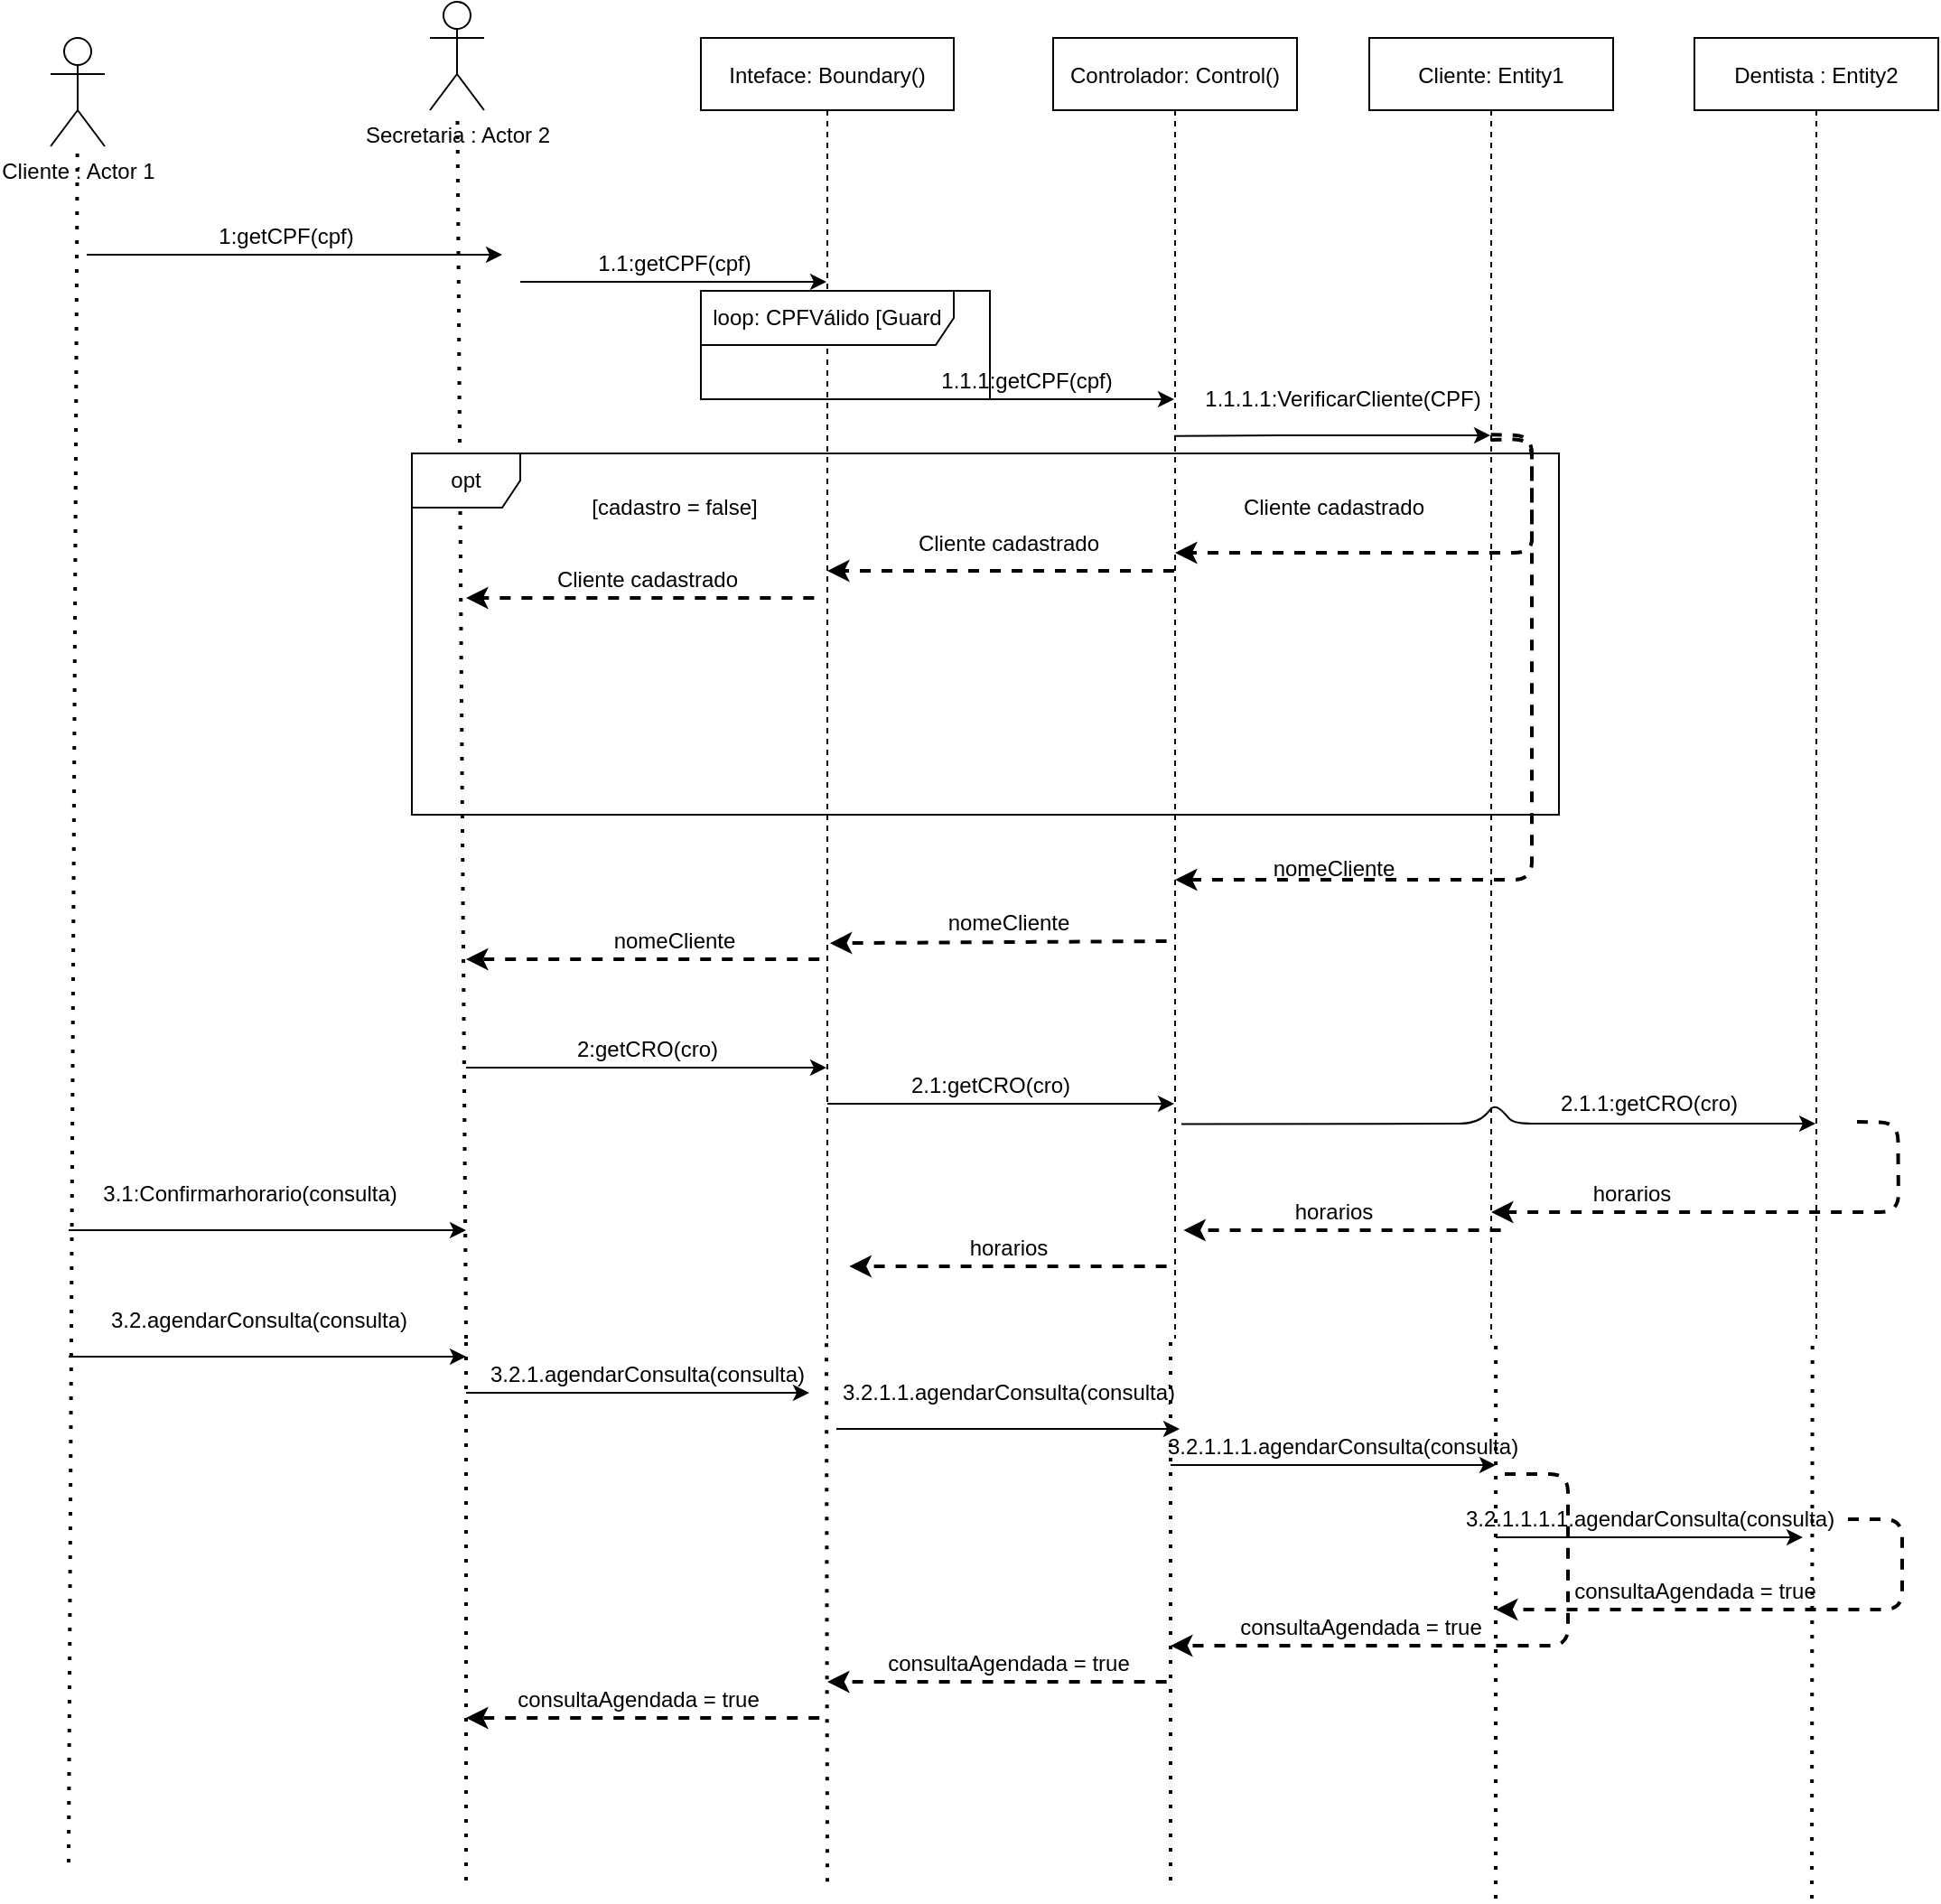 <mxfile version="13.5.9" type="github">
  <diagram id="kgpKYQtTHZ0yAKxKKP6v" name="Page-1">
    <mxGraphModel dx="2414" dy="750" grid="1" gridSize="10" guides="1" tooltips="1" connect="1" arrows="1" fold="1" page="1" pageScale="1" pageWidth="850" pageHeight="1100" math="0" shadow="0">
      <root>
        <mxCell id="0" />
        <mxCell id="1" parent="0" />
        <mxCell id="3nuBFxr9cyL0pnOWT2aG-1" value="Inteface: Boundary()" style="shape=umlLifeline;perimeter=lifelinePerimeter;container=1;collapsible=0;recursiveResize=0;rounded=0;shadow=0;strokeWidth=1;" parent="1" vertex="1">
          <mxGeometry x="130" y="80" width="140" height="720" as="geometry" />
        </mxCell>
        <mxCell id="3nuBFxr9cyL0pnOWT2aG-5" value="Controlador: Control()" style="shape=umlLifeline;perimeter=lifelinePerimeter;container=1;collapsible=0;recursiveResize=0;rounded=0;shadow=0;strokeWidth=1;" parent="1" vertex="1">
          <mxGeometry x="325" y="80" width="135" height="720" as="geometry" />
        </mxCell>
        <mxCell id="fcYiXY_xP2DARM-IJb6x-1" value="Cliente : Actor 1" style="shape=umlActor;verticalLabelPosition=bottom;verticalAlign=top;html=1;outlineConnect=0;" vertex="1" parent="1">
          <mxGeometry x="-230" y="80" width="30" height="60" as="geometry" />
        </mxCell>
        <mxCell id="fcYiXY_xP2DARM-IJb6x-5" value="Secretaria : Actor 2" style="shape=umlActor;verticalLabelPosition=bottom;verticalAlign=top;html=1;outlineConnect=0;" vertex="1" parent="1">
          <mxGeometry x="-20" y="60" width="30" height="60" as="geometry" />
        </mxCell>
        <mxCell id="fcYiXY_xP2DARM-IJb6x-8" value="Cliente: Entity1" style="shape=umlLifeline;perimeter=lifelinePerimeter;container=1;collapsible=0;recursiveResize=0;rounded=0;shadow=0;strokeWidth=1;" vertex="1" parent="1">
          <mxGeometry x="500" y="80" width="135" height="720" as="geometry" />
        </mxCell>
        <mxCell id="fcYiXY_xP2DARM-IJb6x-10" value="Dentista : Entity2" style="shape=umlLifeline;perimeter=lifelinePerimeter;container=1;collapsible=0;recursiveResize=0;rounded=0;shadow=0;strokeWidth=1;" vertex="1" parent="1">
          <mxGeometry x="680" y="80" width="135" height="720" as="geometry" />
        </mxCell>
        <mxCell id="fcYiXY_xP2DARM-IJb6x-14" value="" style="endArrow=none;dashed=1;html=1;dashPattern=1 3;strokeWidth=2;" edge="1" parent="1" target="fcYiXY_xP2DARM-IJb6x-5">
          <mxGeometry width="50" height="50" relative="1" as="geometry">
            <mxPoint y="800" as="sourcePoint" />
            <mxPoint x="60" y="210" as="targetPoint" />
          </mxGeometry>
        </mxCell>
        <mxCell id="fcYiXY_xP2DARM-IJb6x-15" value="" style="endArrow=none;dashed=1;html=1;dashPattern=1 3;strokeWidth=2;" edge="1" parent="1" target="fcYiXY_xP2DARM-IJb6x-1">
          <mxGeometry width="50" height="50" relative="1" as="geometry">
            <mxPoint x="-220" y="1090" as="sourcePoint" />
            <mxPoint x="60" y="210" as="targetPoint" />
          </mxGeometry>
        </mxCell>
        <mxCell id="fcYiXY_xP2DARM-IJb6x-16" value="" style="endArrow=classic;html=1;" edge="1" parent="1">
          <mxGeometry width="50" height="50" relative="1" as="geometry">
            <mxPoint x="-210" y="200" as="sourcePoint" />
            <mxPoint x="20" y="200" as="targetPoint" />
          </mxGeometry>
        </mxCell>
        <mxCell id="fcYiXY_xP2DARM-IJb6x-17" value="1:getCPF(cpf)" style="text;html=1;align=center;verticalAlign=middle;resizable=0;points=[];autosize=1;" vertex="1" parent="1">
          <mxGeometry x="-145" y="180" width="90" height="20" as="geometry" />
        </mxCell>
        <mxCell id="fcYiXY_xP2DARM-IJb6x-19" value="1.1:getCPF&lt;span style=&quot;text-align: left&quot;&gt;(cpf)&lt;/span&gt;" style="text;html=1;align=center;verticalAlign=middle;resizable=0;points=[];autosize=1;spacing=6;" vertex="1" parent="1">
          <mxGeometry x="60" y="190" width="110" height="30" as="geometry" />
        </mxCell>
        <mxCell id="fcYiXY_xP2DARM-IJb6x-20" value="" style="endArrow=classic;html=1;" edge="1" parent="1" target="3nuBFxr9cyL0pnOWT2aG-1">
          <mxGeometry width="50" height="50" relative="1" as="geometry">
            <mxPoint x="30" y="215" as="sourcePoint" />
            <mxPoint x="203.36" y="216.8" as="targetPoint" />
          </mxGeometry>
        </mxCell>
        <mxCell id="fcYiXY_xP2DARM-IJb6x-21" value="loop: CPFVálido [Guard" style="shape=umlFrame;whiteSpace=wrap;html=1;width=140;height=30;" vertex="1" parent="1">
          <mxGeometry x="130" y="220" width="160" height="60" as="geometry" />
        </mxCell>
        <mxCell id="fcYiXY_xP2DARM-IJb6x-22" value="" style="endArrow=classic;html=1;exitX=0.913;exitY=1;exitDx=0;exitDy=0;exitPerimeter=0;" edge="1" parent="1" source="fcYiXY_xP2DARM-IJb6x-21">
          <mxGeometry width="50" height="50" relative="1" as="geometry">
            <mxPoint x="150" y="270" as="sourcePoint" />
            <mxPoint x="392" y="280" as="targetPoint" />
          </mxGeometry>
        </mxCell>
        <mxCell id="fcYiXY_xP2DARM-IJb6x-23" value="1.1.1:getCPF(cpf)" style="text;html=1;align=center;verticalAlign=middle;resizable=0;points=[];autosize=1;" vertex="1" parent="1">
          <mxGeometry x="255" y="260" width="110" height="20" as="geometry" />
        </mxCell>
        <mxCell id="fcYiXY_xP2DARM-IJb6x-24" value="" style="endArrow=classic;html=1;exitX=0.496;exitY=0.306;exitDx=0;exitDy=0;exitPerimeter=0;" edge="1" parent="1" source="3nuBFxr9cyL0pnOWT2aG-5" target="fcYiXY_xP2DARM-IJb6x-8">
          <mxGeometry width="50" height="50" relative="1" as="geometry">
            <mxPoint x="360" y="270" as="sourcePoint" />
            <mxPoint x="410" y="220" as="targetPoint" />
            <Array as="points">
              <mxPoint x="460" y="300" />
            </Array>
          </mxGeometry>
        </mxCell>
        <mxCell id="fcYiXY_xP2DARM-IJb6x-25" value="1.1.1.1:VerificarCliente(CPF)" style="text;html=1;align=center;verticalAlign=middle;resizable=0;points=[];autosize=1;" vertex="1" parent="1">
          <mxGeometry x="400" y="270" width="170" height="20" as="geometry" />
        </mxCell>
        <mxCell id="fcYiXY_xP2DARM-IJb6x-27" value="" style="endArrow=classic;html=1;exitX=0.498;exitY=0.309;exitDx=0;exitDy=0;exitPerimeter=0;dashed=1;strokeWidth=2;" edge="1" parent="1" source="fcYiXY_xP2DARM-IJb6x-8" target="3nuBFxr9cyL0pnOWT2aG-5">
          <mxGeometry width="50" height="50" relative="1" as="geometry">
            <mxPoint x="330" y="370" as="sourcePoint" />
            <mxPoint x="380" y="320" as="targetPoint" />
            <Array as="points">
              <mxPoint x="590" y="302" />
              <mxPoint x="590" y="340" />
              <mxPoint x="590" y="365" />
              <mxPoint x="550" y="365" />
            </Array>
          </mxGeometry>
        </mxCell>
        <mxCell id="fcYiXY_xP2DARM-IJb6x-28" value="" style="endArrow=classic;html=1;dashed=1;strokeWidth=2;" edge="1" parent="1" target="3nuBFxr9cyL0pnOWT2aG-1">
          <mxGeometry width="50" height="50" relative="1" as="geometry">
            <mxPoint x="392" y="375" as="sourcePoint" />
            <mxPoint x="401.824" y="375" as="targetPoint" />
            <Array as="points">
              <mxPoint x="350" y="375" />
            </Array>
          </mxGeometry>
        </mxCell>
        <mxCell id="fcYiXY_xP2DARM-IJb6x-29" value="" style="endArrow=classic;html=1;dashed=1;strokeWidth=2;" edge="1" parent="1">
          <mxGeometry width="50" height="50" relative="1" as="geometry">
            <mxPoint x="192.68" y="390" as="sourcePoint" />
            <mxPoint x="0.004" y="390" as="targetPoint" />
            <Array as="points">
              <mxPoint x="150.68" y="390" />
            </Array>
          </mxGeometry>
        </mxCell>
        <mxCell id="fcYiXY_xP2DARM-IJb6x-30" value="Cliente cadastrado" style="text;html=1;align=center;verticalAlign=middle;resizable=0;points=[];autosize=1;" vertex="1" parent="1">
          <mxGeometry x="420" y="330" width="120" height="20" as="geometry" />
        </mxCell>
        <mxCell id="fcYiXY_xP2DARM-IJb6x-31" value="Cliente cadastrado" style="text;html=1;align=center;verticalAlign=middle;resizable=0;points=[];autosize=1;" vertex="1" parent="1">
          <mxGeometry x="240" y="350" width="120" height="20" as="geometry" />
        </mxCell>
        <mxCell id="fcYiXY_xP2DARM-IJb6x-32" value="Cliente cadastrado" style="text;html=1;align=center;verticalAlign=middle;resizable=0;points=[];autosize=1;" vertex="1" parent="1">
          <mxGeometry x="40" y="370" width="120" height="20" as="geometry" />
        </mxCell>
        <mxCell id="fcYiXY_xP2DARM-IJb6x-33" value="opt" style="shape=umlFrame;whiteSpace=wrap;html=1;" vertex="1" parent="1">
          <mxGeometry x="-30" y="310" width="635" height="200" as="geometry" />
        </mxCell>
        <mxCell id="fcYiXY_xP2DARM-IJb6x-34" value="[cadastro = false]" style="text;html=1;align=center;verticalAlign=middle;resizable=0;points=[];autosize=1;" vertex="1" parent="1">
          <mxGeometry x="60" y="330" width="110" height="20" as="geometry" />
        </mxCell>
        <mxCell id="fcYiXY_xP2DARM-IJb6x-35" value="" style="endArrow=classic;html=1;dashed=1;strokeWidth=2;exitX=0.499;exitY=0.305;exitDx=0;exitDy=0;exitPerimeter=0;" edge="1" parent="1" source="fcYiXY_xP2DARM-IJb6x-8" target="3nuBFxr9cyL0pnOWT2aG-5">
          <mxGeometry width="50" height="50" relative="1" as="geometry">
            <mxPoint x="430" y="380" as="sourcePoint" />
            <mxPoint x="480" y="330" as="targetPoint" />
            <Array as="points">
              <mxPoint x="590" y="300" />
              <mxPoint x="590" y="546" />
            </Array>
          </mxGeometry>
        </mxCell>
        <mxCell id="fcYiXY_xP2DARM-IJb6x-38" value="" style="endArrow=classic;html=1;exitX=0.498;exitY=0.309;exitDx=0;exitDy=0;exitPerimeter=0;dashed=1;strokeWidth=2;entryX=0.51;entryY=0.696;entryDx=0;entryDy=0;entryPerimeter=0;" edge="1" parent="1" target="3nuBFxr9cyL0pnOWT2aG-1">
          <mxGeometry width="50" height="50" relative="1" as="geometry">
            <mxPoint x="387.81" y="580" as="sourcePoint" />
            <mxPoint x="201" y="575" as="targetPoint" />
            <Array as="points" />
          </mxGeometry>
        </mxCell>
        <mxCell id="fcYiXY_xP2DARM-IJb6x-39" value="" style="endArrow=classic;html=1;exitX=0.498;exitY=0.309;exitDx=0;exitDy=0;exitPerimeter=0;dashed=1;strokeWidth=2;" edge="1" parent="1">
          <mxGeometry width="50" height="50" relative="1" as="geometry">
            <mxPoint x="195.62" y="590" as="sourcePoint" />
            <mxPoint y="590" as="targetPoint" />
            <Array as="points" />
          </mxGeometry>
        </mxCell>
        <mxCell id="fcYiXY_xP2DARM-IJb6x-40" value="nomeCliente" style="text;html=1;align=center;verticalAlign=middle;resizable=0;points=[];autosize=1;" vertex="1" parent="1">
          <mxGeometry x="440" y="530" width="80" height="20" as="geometry" />
        </mxCell>
        <mxCell id="fcYiXY_xP2DARM-IJb6x-41" value="nomeCliente" style="text;html=1;align=center;verticalAlign=middle;resizable=0;points=[];autosize=1;" vertex="1" parent="1">
          <mxGeometry x="260" y="560" width="80" height="20" as="geometry" />
        </mxCell>
        <mxCell id="fcYiXY_xP2DARM-IJb6x-42" value="nomeCliente" style="text;html=1;align=center;verticalAlign=middle;resizable=0;points=[];autosize=1;" vertex="1" parent="1">
          <mxGeometry x="75" y="570" width="80" height="20" as="geometry" />
        </mxCell>
        <mxCell id="fcYiXY_xP2DARM-IJb6x-43" value="" style="endArrow=classic;html=1;strokeWidth=1;" edge="1" parent="1" target="3nuBFxr9cyL0pnOWT2aG-1">
          <mxGeometry width="50" height="50" relative="1" as="geometry">
            <mxPoint y="650" as="sourcePoint" />
            <mxPoint x="240" y="460" as="targetPoint" />
          </mxGeometry>
        </mxCell>
        <mxCell id="fcYiXY_xP2DARM-IJb6x-44" value="2:getCRO(cro)" style="text;html=1;align=center;verticalAlign=middle;resizable=0;points=[];autosize=1;" vertex="1" parent="1">
          <mxGeometry x="55" y="630" width="90" height="20" as="geometry" />
        </mxCell>
        <mxCell id="fcYiXY_xP2DARM-IJb6x-45" value="" style="endArrow=classic;html=1;strokeWidth=1;" edge="1" parent="1" target="3nuBFxr9cyL0pnOWT2aG-5">
          <mxGeometry width="50" height="50" relative="1" as="geometry">
            <mxPoint x="200" y="670" as="sourcePoint" />
            <mxPoint x="250" y="620" as="targetPoint" />
          </mxGeometry>
        </mxCell>
        <mxCell id="fcYiXY_xP2DARM-IJb6x-46" value="2.1:getCRO(cro)" style="text;html=1;align=center;verticalAlign=middle;resizable=0;points=[];autosize=1;" vertex="1" parent="1">
          <mxGeometry x="240" y="650" width="100" height="20" as="geometry" />
        </mxCell>
        <mxCell id="fcYiXY_xP2DARM-IJb6x-47" value="" style="endArrow=classic;html=1;strokeWidth=1;exitX=0.526;exitY=0.835;exitDx=0;exitDy=0;exitPerimeter=0;" edge="1" parent="1" source="3nuBFxr9cyL0pnOWT2aG-5" target="fcYiXY_xP2DARM-IJb6x-10">
          <mxGeometry width="50" height="50" relative="1" as="geometry">
            <mxPoint x="430" y="680" as="sourcePoint" />
            <mxPoint x="710" y="670" as="targetPoint" />
            <Array as="points">
              <mxPoint x="560" y="681" />
              <mxPoint x="570" y="670" />
              <mxPoint x="580" y="681" />
            </Array>
          </mxGeometry>
        </mxCell>
        <mxCell id="fcYiXY_xP2DARM-IJb6x-48" value="2.1.1:getCRO(cro)" style="text;html=1;strokeColor=none;fillColor=none;align=center;verticalAlign=middle;whiteSpace=wrap;rounded=0;" vertex="1" parent="1">
          <mxGeometry x="635" y="660" width="40" height="20" as="geometry" />
        </mxCell>
        <mxCell id="fcYiXY_xP2DARM-IJb6x-50" value="" style="endArrow=classic;html=1;dashed=1;strokeWidth=2;exitX=0.499;exitY=0.305;exitDx=0;exitDy=0;exitPerimeter=0;" edge="1" parent="1" target="fcYiXY_xP2DARM-IJb6x-8">
          <mxGeometry width="50" height="50" relative="1" as="geometry">
            <mxPoint x="770.005" y="680" as="sourcePoint" />
            <mxPoint x="773.245" y="926.24" as="targetPoint" />
            <Array as="points">
              <mxPoint x="792.64" y="680.4" />
              <mxPoint x="793" y="730" />
            </Array>
          </mxGeometry>
        </mxCell>
        <mxCell id="fcYiXY_xP2DARM-IJb6x-51" value="" style="endArrow=classic;html=1;exitX=0.498;exitY=0.309;exitDx=0;exitDy=0;exitPerimeter=0;dashed=1;strokeWidth=2;" edge="1" parent="1">
          <mxGeometry width="50" height="50" relative="1" as="geometry">
            <mxPoint x="572.81" y="740" as="sourcePoint" />
            <mxPoint x="397.19" y="740" as="targetPoint" />
            <Array as="points" />
          </mxGeometry>
        </mxCell>
        <mxCell id="fcYiXY_xP2DARM-IJb6x-52" value="horarios" style="text;html=1;align=center;verticalAlign=middle;resizable=0;points=[];autosize=1;" vertex="1" parent="1">
          <mxGeometry x="615" y="710" width="60" height="20" as="geometry" />
        </mxCell>
        <mxCell id="fcYiXY_xP2DARM-IJb6x-53" value="horarios" style="text;html=1;align=center;verticalAlign=middle;resizable=0;points=[];autosize=1;" vertex="1" parent="1">
          <mxGeometry x="450" y="720" width="60" height="20" as="geometry" />
        </mxCell>
        <mxCell id="fcYiXY_xP2DARM-IJb6x-54" value="" style="endArrow=classic;html=1;exitX=0.498;exitY=0.309;exitDx=0;exitDy=0;exitPerimeter=0;dashed=1;strokeWidth=2;" edge="1" parent="1">
          <mxGeometry width="50" height="50" relative="1" as="geometry">
            <mxPoint x="387.81" y="760" as="sourcePoint" />
            <mxPoint x="212.19" y="760" as="targetPoint" />
            <Array as="points" />
          </mxGeometry>
        </mxCell>
        <mxCell id="fcYiXY_xP2DARM-IJb6x-55" value="horarios" style="text;html=1;align=center;verticalAlign=middle;resizable=0;points=[];autosize=1;" vertex="1" parent="1">
          <mxGeometry x="270" y="740" width="60" height="20" as="geometry" />
        </mxCell>
        <mxCell id="fcYiXY_xP2DARM-IJb6x-56" value="" style="endArrow=none;dashed=1;html=1;dashPattern=1 3;strokeWidth=2;" edge="1" parent="1">
          <mxGeometry width="50" height="50" relative="1" as="geometry">
            <mxPoint x="200" y="1100.667" as="sourcePoint" />
            <mxPoint x="199.5" y="800" as="targetPoint" />
          </mxGeometry>
        </mxCell>
        <mxCell id="fcYiXY_xP2DARM-IJb6x-57" value="" style="endArrow=none;dashed=1;html=1;dashPattern=1 3;strokeWidth=2;" edge="1" parent="1">
          <mxGeometry width="50" height="50" relative="1" as="geometry">
            <mxPoint y="1100" as="sourcePoint" />
            <mxPoint y="800" as="targetPoint" />
          </mxGeometry>
        </mxCell>
        <mxCell id="fcYiXY_xP2DARM-IJb6x-58" value="" style="endArrow=none;dashed=1;html=1;dashPattern=1 3;strokeWidth=2;" edge="1" parent="1">
          <mxGeometry width="50" height="50" relative="1" as="geometry">
            <mxPoint x="390" y="1100" as="sourcePoint" />
            <mxPoint x="390" y="800" as="targetPoint" />
          </mxGeometry>
        </mxCell>
        <mxCell id="fcYiXY_xP2DARM-IJb6x-59" value="" style="endArrow=none;dashed=1;html=1;dashPattern=1 3;strokeWidth=2;entryX=0.519;entryY=1;entryDx=0;entryDy=0;entryPerimeter=0;" edge="1" parent="1" target="fcYiXY_xP2DARM-IJb6x-8">
          <mxGeometry width="50" height="50" relative="1" as="geometry">
            <mxPoint x="570" y="1110" as="sourcePoint" />
            <mxPoint x="610" y="890" as="targetPoint" />
          </mxGeometry>
        </mxCell>
        <mxCell id="fcYiXY_xP2DARM-IJb6x-60" value="" style="endArrow=none;dashed=1;html=1;dashPattern=1 3;strokeWidth=2;entryX=0.484;entryY=1.001;entryDx=0;entryDy=0;entryPerimeter=0;" edge="1" parent="1" target="fcYiXY_xP2DARM-IJb6x-10">
          <mxGeometry width="50" height="50" relative="1" as="geometry">
            <mxPoint x="745" y="1110" as="sourcePoint" />
            <mxPoint x="590" y="890" as="targetPoint" />
          </mxGeometry>
        </mxCell>
        <mxCell id="fcYiXY_xP2DARM-IJb6x-61" value="" style="endArrow=classic;html=1;strokeWidth=1;" edge="1" parent="1">
          <mxGeometry width="50" height="50" relative="1" as="geometry">
            <mxPoint x="-220" y="810" as="sourcePoint" />
            <mxPoint y="810" as="targetPoint" />
          </mxGeometry>
        </mxCell>
        <mxCell id="fcYiXY_xP2DARM-IJb6x-62" value="3.2.agendarConsulta(consulta)" style="text;html=1;align=center;verticalAlign=middle;resizable=0;points=[];autosize=1;" vertex="1" parent="1">
          <mxGeometry x="-205" y="780" width="180" height="20" as="geometry" />
        </mxCell>
        <mxCell id="fcYiXY_xP2DARM-IJb6x-63" value="" style="endArrow=classic;html=1;strokeWidth=1;" edge="1" parent="1">
          <mxGeometry width="50" height="50" relative="1" as="geometry">
            <mxPoint y="830" as="sourcePoint" />
            <mxPoint x="190" y="830" as="targetPoint" />
          </mxGeometry>
        </mxCell>
        <mxCell id="fcYiXY_xP2DARM-IJb6x-66" value="" style="endArrow=classic;html=1;strokeWidth=1;" edge="1" parent="1">
          <mxGeometry width="50" height="50" relative="1" as="geometry">
            <mxPoint x="205" y="850" as="sourcePoint" />
            <mxPoint x="395" y="850" as="targetPoint" />
          </mxGeometry>
        </mxCell>
        <mxCell id="fcYiXY_xP2DARM-IJb6x-67" value="3.2.1.agendarConsulta(consulta)" style="text;html=1;align=center;verticalAlign=middle;resizable=0;points=[];autosize=1;" vertex="1" parent="1">
          <mxGeometry x="5" y="810" width="190" height="20" as="geometry" />
        </mxCell>
        <mxCell id="fcYiXY_xP2DARM-IJb6x-68" value="3.2.1.1.agendarConsulta(consulta)" style="text;html=1;align=center;verticalAlign=middle;resizable=0;points=[];autosize=1;" vertex="1" parent="1">
          <mxGeometry x="200" y="820" width="200" height="20" as="geometry" />
        </mxCell>
        <mxCell id="fcYiXY_xP2DARM-IJb6x-69" value="3.2.1.1.1.agendarConsulta(consulta)" style="text;html=1;align=center;verticalAlign=middle;resizable=0;points=[];autosize=1;" vertex="1" parent="1">
          <mxGeometry x="380" y="850" width="210" height="20" as="geometry" />
        </mxCell>
        <mxCell id="fcYiXY_xP2DARM-IJb6x-70" value="" style="endArrow=classic;html=1;strokeWidth=1;" edge="1" parent="1">
          <mxGeometry width="50" height="50" relative="1" as="geometry">
            <mxPoint x="390.0" y="870" as="sourcePoint" />
            <mxPoint x="570" y="870" as="targetPoint" />
          </mxGeometry>
        </mxCell>
        <mxCell id="fcYiXY_xP2DARM-IJb6x-71" value="" style="endArrow=classic;html=1;strokeWidth=1;" edge="1" parent="1">
          <mxGeometry width="50" height="50" relative="1" as="geometry">
            <mxPoint x="570.0" y="910" as="sourcePoint" />
            <mxPoint x="740" y="910" as="targetPoint" />
          </mxGeometry>
        </mxCell>
        <mxCell id="fcYiXY_xP2DARM-IJb6x-72" value="3.2.1.1.1.1.agendarConsulta(consulta)" style="text;html=1;align=center;verticalAlign=middle;resizable=0;points=[];autosize=1;" vertex="1" parent="1">
          <mxGeometry x="545" y="890" width="220" height="20" as="geometry" />
        </mxCell>
        <mxCell id="fcYiXY_xP2DARM-IJb6x-73" value="" style="endArrow=classic;html=1;dashed=1;strokeWidth=2;" edge="1" parent="1" source="fcYiXY_xP2DARM-IJb6x-72">
          <mxGeometry width="50" height="50" relative="1" as="geometry">
            <mxPoint x="772.835" y="910" as="sourcePoint" />
            <mxPoint x="570" y="950" as="targetPoint" />
            <Array as="points">
              <mxPoint x="795" y="900" />
              <mxPoint x="795" y="950" />
              <mxPoint x="650" y="950" />
            </Array>
          </mxGeometry>
        </mxCell>
        <mxCell id="fcYiXY_xP2DARM-IJb6x-74" value="" style="endArrow=classic;html=1;dashed=1;strokeWidth=2;" edge="1" parent="1">
          <mxGeometry width="50" height="50" relative="1" as="geometry">
            <mxPoint x="575" y="875" as="sourcePoint" />
            <mxPoint x="390" y="970" as="targetPoint" />
            <Array as="points">
              <mxPoint x="610" y="875" />
              <mxPoint x="610" y="970" />
            </Array>
          </mxGeometry>
        </mxCell>
        <mxCell id="fcYiXY_xP2DARM-IJb6x-75" value="" style="endArrow=classic;html=1;exitX=0.498;exitY=0.309;exitDx=0;exitDy=0;exitPerimeter=0;dashed=1;strokeWidth=2;" edge="1" parent="1">
          <mxGeometry width="50" height="50" relative="1" as="geometry">
            <mxPoint x="387.81" y="990" as="sourcePoint" />
            <mxPoint x="200" y="990" as="targetPoint" />
            <Array as="points" />
          </mxGeometry>
        </mxCell>
        <mxCell id="fcYiXY_xP2DARM-IJb6x-76" value="" style="endArrow=classic;html=1;exitX=0.498;exitY=0.309;exitDx=0;exitDy=0;exitPerimeter=0;dashed=1;strokeWidth=2;" edge="1" parent="1">
          <mxGeometry width="50" height="50" relative="1" as="geometry">
            <mxPoint x="195.62" y="1010" as="sourcePoint" />
            <mxPoint y="1010" as="targetPoint" />
            <Array as="points" />
          </mxGeometry>
        </mxCell>
        <mxCell id="fcYiXY_xP2DARM-IJb6x-77" value="consultaAgendada = true" style="text;html=1;align=center;verticalAlign=middle;resizable=0;points=[];autosize=1;" vertex="1" parent="1">
          <mxGeometry x="605" y="930" width="150" height="20" as="geometry" />
        </mxCell>
        <mxCell id="fcYiXY_xP2DARM-IJb6x-78" value="consultaAgendada = true" style="text;html=1;align=center;verticalAlign=middle;resizable=0;points=[];autosize=1;" vertex="1" parent="1">
          <mxGeometry x="420" y="950" width="150" height="20" as="geometry" />
        </mxCell>
        <mxCell id="fcYiXY_xP2DARM-IJb6x-79" value="consultaAgendada = true" style="text;html=1;align=center;verticalAlign=middle;resizable=0;points=[];autosize=1;" vertex="1" parent="1">
          <mxGeometry x="225" y="970" width="150" height="20" as="geometry" />
        </mxCell>
        <mxCell id="fcYiXY_xP2DARM-IJb6x-80" value="consultaAgendada = true" style="text;html=1;align=center;verticalAlign=middle;resizable=0;points=[];autosize=1;" vertex="1" parent="1">
          <mxGeometry x="20" y="990" width="150" height="20" as="geometry" />
        </mxCell>
        <mxCell id="fcYiXY_xP2DARM-IJb6x-81" value="" style="endArrow=classic;html=1;strokeWidth=1;" edge="1" parent="1">
          <mxGeometry width="50" height="50" relative="1" as="geometry">
            <mxPoint x="-220" y="740" as="sourcePoint" />
            <mxPoint y="740" as="targetPoint" />
          </mxGeometry>
        </mxCell>
        <mxCell id="fcYiXY_xP2DARM-IJb6x-82" value="3.1:Confirmarhorario(consulta)" style="text;html=1;align=center;verticalAlign=middle;resizable=0;points=[];autosize=1;" vertex="1" parent="1">
          <mxGeometry x="-210" y="710" width="180" height="20" as="geometry" />
        </mxCell>
      </root>
    </mxGraphModel>
  </diagram>
</mxfile>
